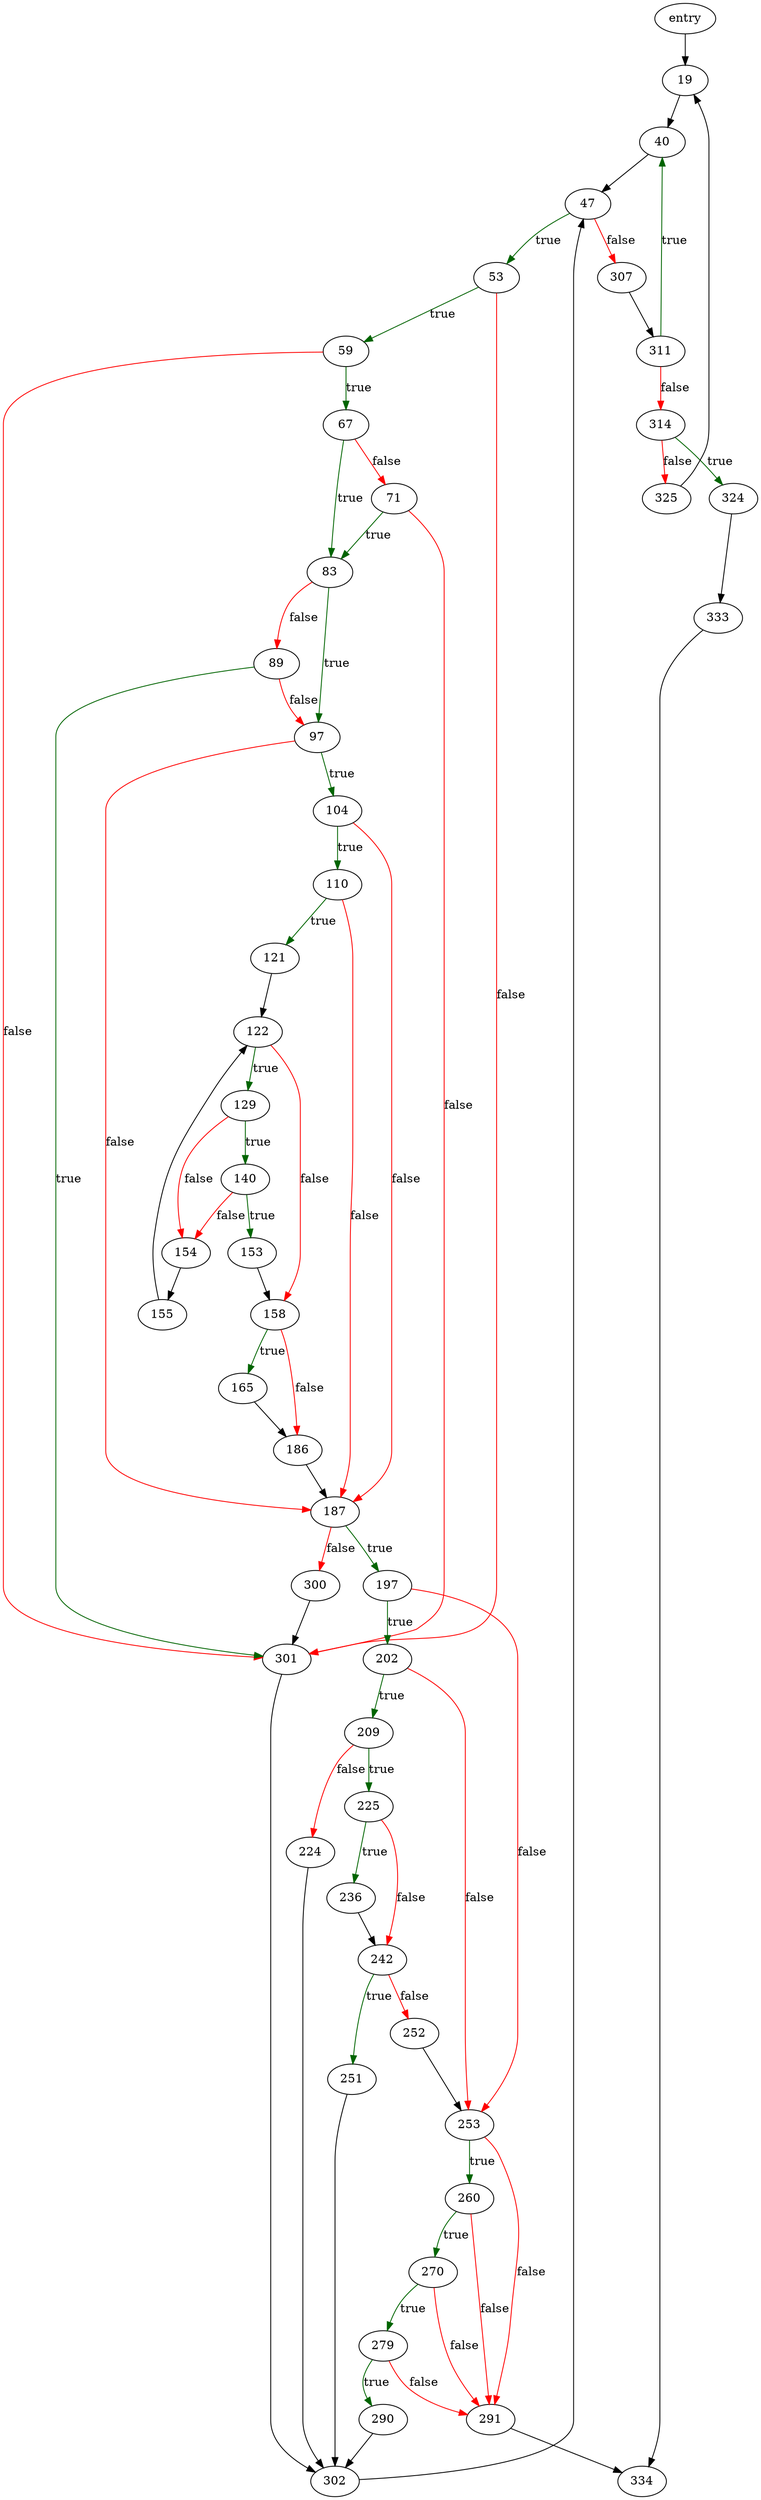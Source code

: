 digraph "whereScanNext" {
	// Node definitions.
	1 [label=entry];
	19;
	40;
	47;
	53;
	59;
	67;
	71;
	83;
	89;
	97;
	104;
	110;
	121;
	122;
	129;
	140;
	153;
	154;
	155;
	158;
	165;
	186;
	187;
	197;
	202;
	209;
	224;
	225;
	236;
	242;
	251;
	252;
	253;
	260;
	270;
	279;
	290;
	291;
	300;
	301;
	302;
	307;
	311;
	314;
	324;
	325;
	333;
	334;

	// Edge definitions.
	1 -> 19;
	19 -> 40;
	40 -> 47;
	47 -> 53 [
		color=darkgreen
		label=true
	];
	47 -> 307 [
		color=red
		label=false
	];
	53 -> 59 [
		color=darkgreen
		label=true
	];
	53 -> 301 [
		color=red
		label=false
	];
	59 -> 67 [
		color=darkgreen
		label=true
	];
	59 -> 301 [
		color=red
		label=false
	];
	67 -> 71 [
		color=red
		label=false
	];
	67 -> 83 [
		color=darkgreen
		label=true
	];
	71 -> 83 [
		color=darkgreen
		label=true
	];
	71 -> 301 [
		color=red
		label=false
	];
	83 -> 89 [
		color=red
		label=false
	];
	83 -> 97 [
		color=darkgreen
		label=true
	];
	89 -> 97 [
		color=red
		label=false
	];
	89 -> 301 [
		color=darkgreen
		label=true
	];
	97 -> 104 [
		color=darkgreen
		label=true
	];
	97 -> 187 [
		color=red
		label=false
	];
	104 -> 110 [
		color=darkgreen
		label=true
	];
	104 -> 187 [
		color=red
		label=false
	];
	110 -> 121 [
		color=darkgreen
		label=true
	];
	110 -> 187 [
		color=red
		label=false
	];
	121 -> 122;
	122 -> 129 [
		color=darkgreen
		label=true
	];
	122 -> 158 [
		color=red
		label=false
	];
	129 -> 140 [
		color=darkgreen
		label=true
	];
	129 -> 154 [
		color=red
		label=false
	];
	140 -> 153 [
		color=darkgreen
		label=true
	];
	140 -> 154 [
		color=red
		label=false
	];
	153 -> 158;
	154 -> 155;
	155 -> 122;
	158 -> 165 [
		color=darkgreen
		label=true
	];
	158 -> 186 [
		color=red
		label=false
	];
	165 -> 186;
	186 -> 187;
	187 -> 197 [
		color=darkgreen
		label=true
	];
	187 -> 300 [
		color=red
		label=false
	];
	197 -> 202 [
		color=darkgreen
		label=true
	];
	197 -> 253 [
		color=red
		label=false
	];
	202 -> 209 [
		color=darkgreen
		label=true
	];
	202 -> 253 [
		color=red
		label=false
	];
	209 -> 224 [
		color=red
		label=false
	];
	209 -> 225 [
		color=darkgreen
		label=true
	];
	224 -> 302;
	225 -> 236 [
		color=darkgreen
		label=true
	];
	225 -> 242 [
		color=red
		label=false
	];
	236 -> 242;
	242 -> 251 [
		color=darkgreen
		label=true
	];
	242 -> 252 [
		color=red
		label=false
	];
	251 -> 302;
	252 -> 253;
	253 -> 260 [
		color=darkgreen
		label=true
	];
	253 -> 291 [
		color=red
		label=false
	];
	260 -> 270 [
		color=darkgreen
		label=true
	];
	260 -> 291 [
		color=red
		label=false
	];
	270 -> 279 [
		color=darkgreen
		label=true
	];
	270 -> 291 [
		color=red
		label=false
	];
	279 -> 290 [
		color=darkgreen
		label=true
	];
	279 -> 291 [
		color=red
		label=false
	];
	290 -> 302;
	291 -> 334;
	300 -> 301;
	301 -> 302;
	302 -> 47;
	307 -> 311;
	311 -> 40 [
		color=darkgreen
		label=true
	];
	311 -> 314 [
		color=red
		label=false
	];
	314 -> 324 [
		color=darkgreen
		label=true
	];
	314 -> 325 [
		color=red
		label=false
	];
	324 -> 333;
	325 -> 19;
	333 -> 334;
}